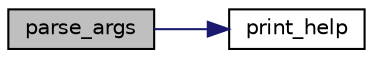 digraph "parse_args"
{
 // INTERACTIVE_SVG=YES
 // LATEX_PDF_SIZE
  edge [fontname="Helvetica",fontsize="10",labelfontname="Helvetica",labelfontsize="10"];
  node [fontname="Helvetica",fontsize="10",shape=record];
  rankdir="LR";
  Node1 [label="parse_args",height=0.2,width=0.4,color="black", fillcolor="grey75", style="filled", fontcolor="black",tooltip="Responsible for parsing all of the command line arguments."];
  Node1 -> Node2 [color="midnightblue",fontsize="10",style="solid",fontname="Helvetica"];
  Node2 [label="print_help",height=0.2,width=0.4,color="black", fillcolor="white", style="filled",URL="$main_8c.html#ae7c9f7fc19f944e719a9527ae65328f0",tooltip="Prints the help text and exists, depending on the parameters."];
}
